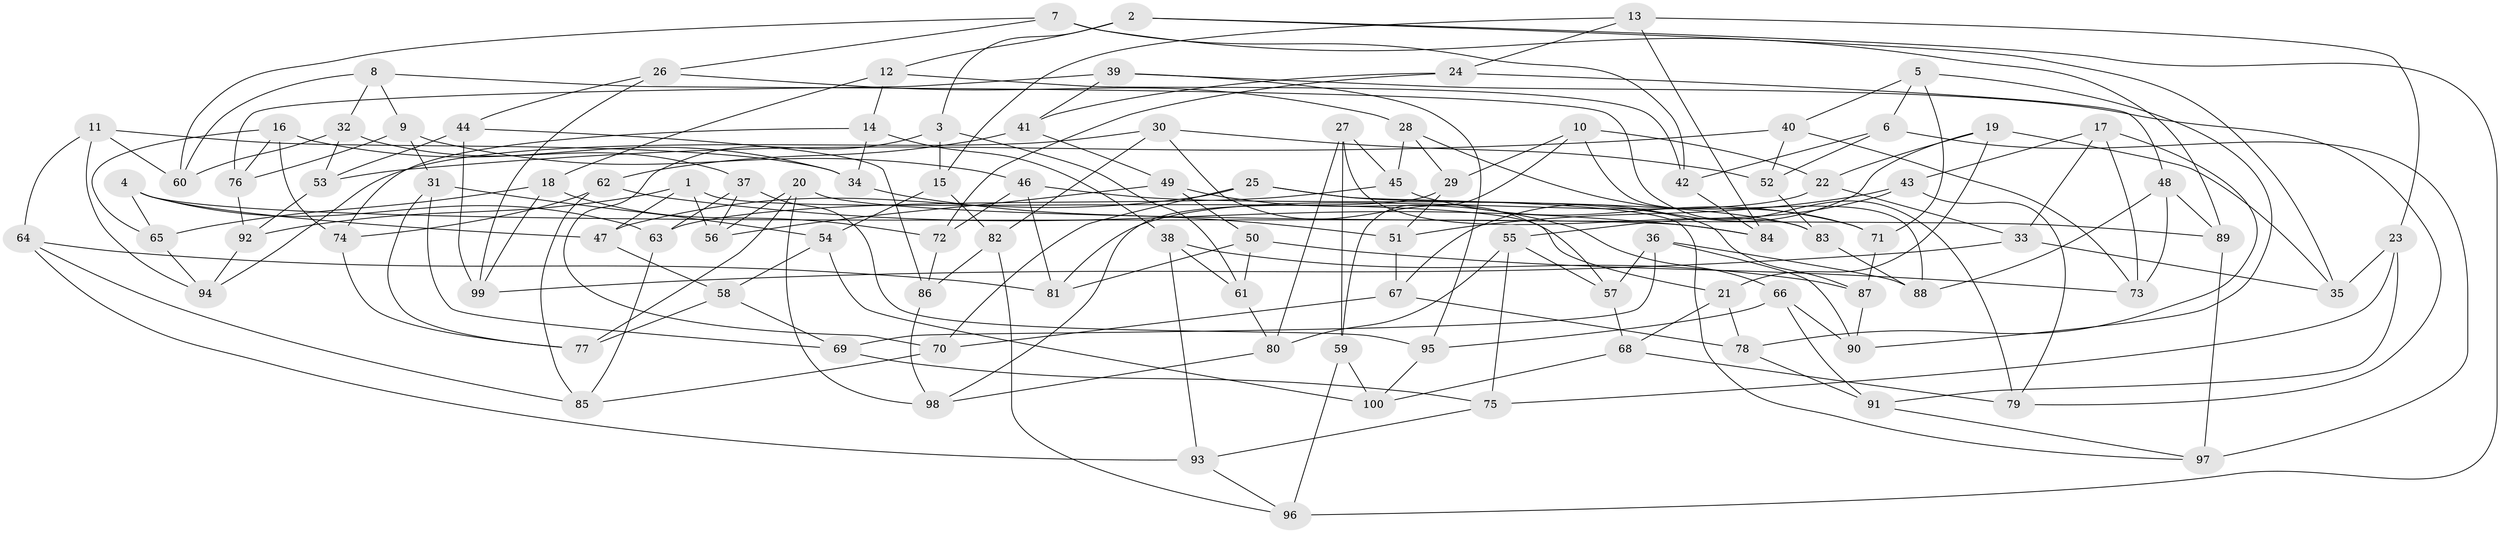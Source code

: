 // Generated by graph-tools (version 1.1) at 2025/11/02/21/25 10:11:16]
// undirected, 100 vertices, 200 edges
graph export_dot {
graph [start="1"]
  node [color=gray90,style=filled];
  1;
  2;
  3;
  4;
  5;
  6;
  7;
  8;
  9;
  10;
  11;
  12;
  13;
  14;
  15;
  16;
  17;
  18;
  19;
  20;
  21;
  22;
  23;
  24;
  25;
  26;
  27;
  28;
  29;
  30;
  31;
  32;
  33;
  34;
  35;
  36;
  37;
  38;
  39;
  40;
  41;
  42;
  43;
  44;
  45;
  46;
  47;
  48;
  49;
  50;
  51;
  52;
  53;
  54;
  55;
  56;
  57;
  58;
  59;
  60;
  61;
  62;
  63;
  64;
  65;
  66;
  67;
  68;
  69;
  70;
  71;
  72;
  73;
  74;
  75;
  76;
  77;
  78;
  79;
  80;
  81;
  82;
  83;
  84;
  85;
  86;
  87;
  88;
  89;
  90;
  91;
  92;
  93;
  94;
  95;
  96;
  97;
  98;
  99;
  100;
  1 -- 47;
  1 -- 92;
  1 -- 21;
  1 -- 56;
  2 -- 12;
  2 -- 35;
  2 -- 3;
  2 -- 96;
  3 -- 15;
  3 -- 61;
  3 -- 70;
  4 -- 63;
  4 -- 65;
  4 -- 84;
  4 -- 47;
  5 -- 71;
  5 -- 6;
  5 -- 40;
  5 -- 90;
  6 -- 97;
  6 -- 42;
  6 -- 52;
  7 -- 60;
  7 -- 42;
  7 -- 89;
  7 -- 26;
  8 -- 9;
  8 -- 79;
  8 -- 32;
  8 -- 60;
  9 -- 31;
  9 -- 46;
  9 -- 76;
  10 -- 59;
  10 -- 22;
  10 -- 29;
  10 -- 88;
  11 -- 60;
  11 -- 94;
  11 -- 64;
  11 -- 34;
  12 -- 18;
  12 -- 14;
  12 -- 42;
  13 -- 24;
  13 -- 15;
  13 -- 84;
  13 -- 23;
  14 -- 34;
  14 -- 74;
  14 -- 38;
  15 -- 54;
  15 -- 82;
  16 -- 34;
  16 -- 76;
  16 -- 74;
  16 -- 65;
  17 -- 43;
  17 -- 73;
  17 -- 78;
  17 -- 33;
  18 -- 72;
  18 -- 65;
  18 -- 99;
  19 -- 35;
  19 -- 22;
  19 -- 21;
  19 -- 67;
  20 -- 89;
  20 -- 98;
  20 -- 77;
  20 -- 56;
  21 -- 68;
  21 -- 78;
  22 -- 81;
  22 -- 33;
  23 -- 75;
  23 -- 35;
  23 -- 91;
  24 -- 72;
  24 -- 41;
  24 -- 48;
  25 -- 87;
  25 -- 47;
  25 -- 70;
  25 -- 97;
  26 -- 44;
  26 -- 28;
  26 -- 99;
  27 -- 83;
  27 -- 45;
  27 -- 59;
  27 -- 80;
  28 -- 29;
  28 -- 71;
  28 -- 45;
  29 -- 51;
  29 -- 98;
  30 -- 82;
  30 -- 57;
  30 -- 94;
  30 -- 52;
  31 -- 77;
  31 -- 69;
  31 -- 54;
  32 -- 53;
  32 -- 37;
  32 -- 60;
  33 -- 35;
  33 -- 99;
  34 -- 51;
  36 -- 88;
  36 -- 69;
  36 -- 90;
  36 -- 57;
  37 -- 56;
  37 -- 95;
  37 -- 63;
  38 -- 87;
  38 -- 61;
  38 -- 93;
  39 -- 41;
  39 -- 79;
  39 -- 76;
  39 -- 95;
  40 -- 52;
  40 -- 73;
  40 -- 53;
  41 -- 49;
  41 -- 62;
  42 -- 84;
  43 -- 79;
  43 -- 51;
  43 -- 55;
  44 -- 99;
  44 -- 53;
  44 -- 86;
  45 -- 71;
  45 -- 63;
  46 -- 81;
  46 -- 72;
  46 -- 83;
  47 -- 58;
  48 -- 89;
  48 -- 88;
  48 -- 73;
  49 -- 66;
  49 -- 56;
  49 -- 50;
  50 -- 73;
  50 -- 81;
  50 -- 61;
  51 -- 67;
  52 -- 83;
  53 -- 92;
  54 -- 58;
  54 -- 100;
  55 -- 75;
  55 -- 57;
  55 -- 80;
  57 -- 68;
  58 -- 77;
  58 -- 69;
  59 -- 100;
  59 -- 96;
  61 -- 80;
  62 -- 85;
  62 -- 74;
  62 -- 84;
  63 -- 85;
  64 -- 85;
  64 -- 81;
  64 -- 93;
  65 -- 94;
  66 -- 90;
  66 -- 95;
  66 -- 91;
  67 -- 78;
  67 -- 70;
  68 -- 79;
  68 -- 100;
  69 -- 75;
  70 -- 85;
  71 -- 87;
  72 -- 86;
  74 -- 77;
  75 -- 93;
  76 -- 92;
  78 -- 91;
  80 -- 98;
  82 -- 86;
  82 -- 96;
  83 -- 88;
  86 -- 98;
  87 -- 90;
  89 -- 97;
  91 -- 97;
  92 -- 94;
  93 -- 96;
  95 -- 100;
}
